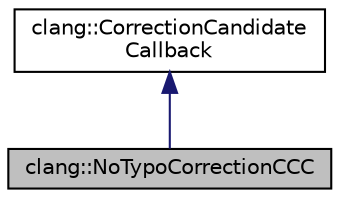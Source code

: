digraph "clang::NoTypoCorrectionCCC"
{
 // LATEX_PDF_SIZE
  bgcolor="transparent";
  edge [fontname="Helvetica",fontsize="10",labelfontname="Helvetica",labelfontsize="10"];
  node [fontname="Helvetica",fontsize="10",shape=record];
  Node1 [label="clang::NoTypoCorrectionCCC",height=0.2,width=0.4,color="black", fillcolor="grey75", style="filled", fontcolor="black",tooltip=" "];
  Node2 -> Node1 [dir="back",color="midnightblue",fontsize="10",style="solid",fontname="Helvetica"];
  Node2 [label="clang::CorrectionCandidate\lCallback",height=0.2,width=0.4,color="black",URL="$classclang_1_1CorrectionCandidateCallback.html",tooltip="Base class for callback objects used by Sema::CorrectTypo to check the validity of a potential typo c..."];
}
